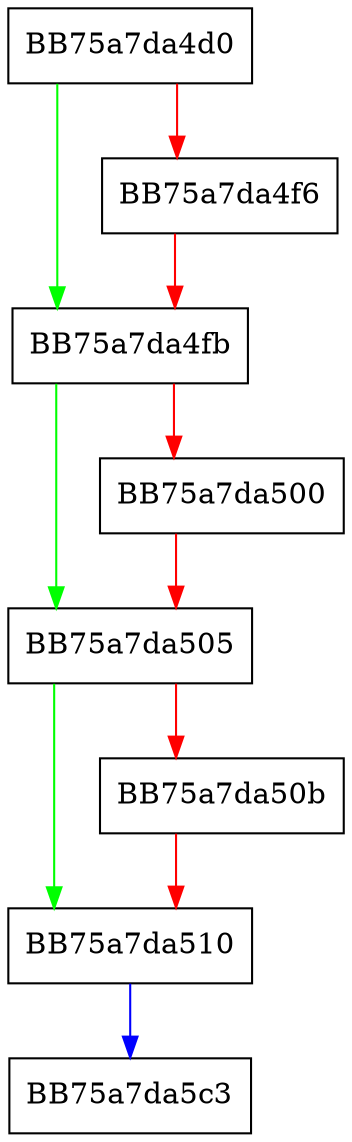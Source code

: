 digraph DfspOpenFileById {
  node [shape="box"];
  graph [splines=ortho];
  BB75a7da4d0 -> BB75a7da4fb [color="green"];
  BB75a7da4d0 -> BB75a7da4f6 [color="red"];
  BB75a7da4f6 -> BB75a7da4fb [color="red"];
  BB75a7da4fb -> BB75a7da505 [color="green"];
  BB75a7da4fb -> BB75a7da500 [color="red"];
  BB75a7da500 -> BB75a7da505 [color="red"];
  BB75a7da505 -> BB75a7da510 [color="green"];
  BB75a7da505 -> BB75a7da50b [color="red"];
  BB75a7da50b -> BB75a7da510 [color="red"];
  BB75a7da510 -> BB75a7da5c3 [color="blue"];
}